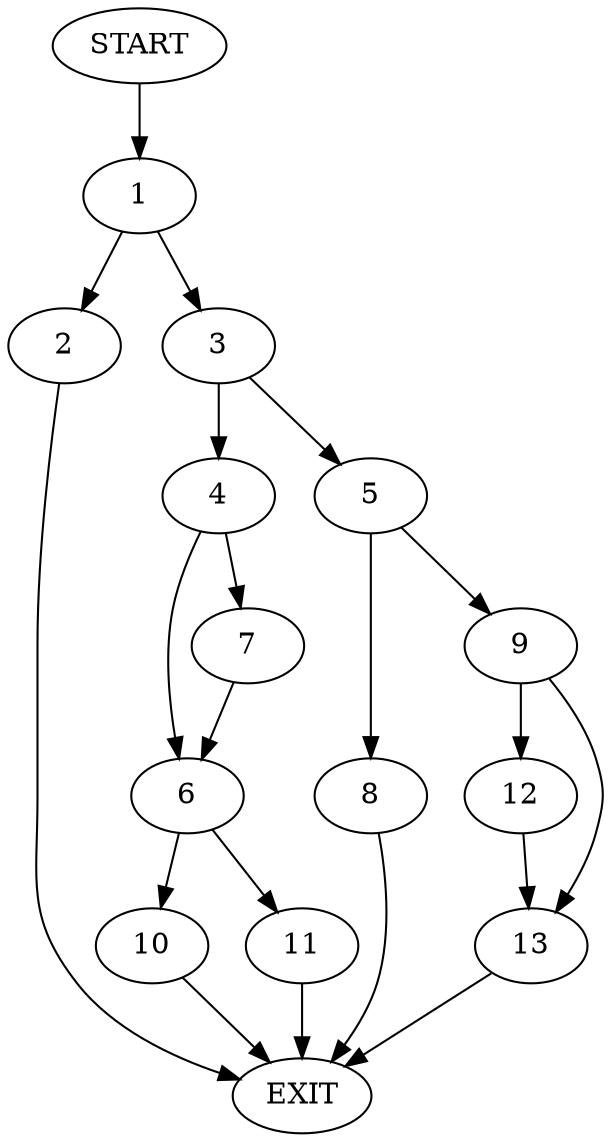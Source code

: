 digraph {
0 [label="START"]
14 [label="EXIT"]
0 -> 1
1 -> 2
1 -> 3
2 -> 14
3 -> 4
3 -> 5
4 -> 6
4 -> 7
5 -> 8
5 -> 9
7 -> 6
6 -> 10
6 -> 11
10 -> 14
11 -> 14
9 -> 12
9 -> 13
8 -> 14
12 -> 13
13 -> 14
}
